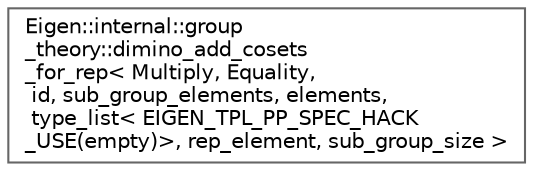 digraph "类继承关系图"
{
 // LATEX_PDF_SIZE
  bgcolor="transparent";
  edge [fontname=Helvetica,fontsize=10,labelfontname=Helvetica,labelfontsize=10];
  node [fontname=Helvetica,fontsize=10,shape=box,height=0.2,width=0.4];
  rankdir="LR";
  Node0 [id="Node000000",label="Eigen::internal::group\l_theory::dimino_add_cosets\l_for_rep\< Multiply, Equality,\l id, sub_group_elements, elements,\l type_list\< EIGEN_TPL_PP_SPEC_HACK\l_USE(empty)\>, rep_element, sub_group_size \>",height=0.2,width=0.4,color="grey40", fillcolor="white", style="filled",URL="$struct_eigen_1_1internal_1_1group__theory_1_1dimino__add__cosets__for__rep_3_01_multiply_00_01_e1652444218b8671ae5ed0f27ebcae45c.html",tooltip=" "];
}

